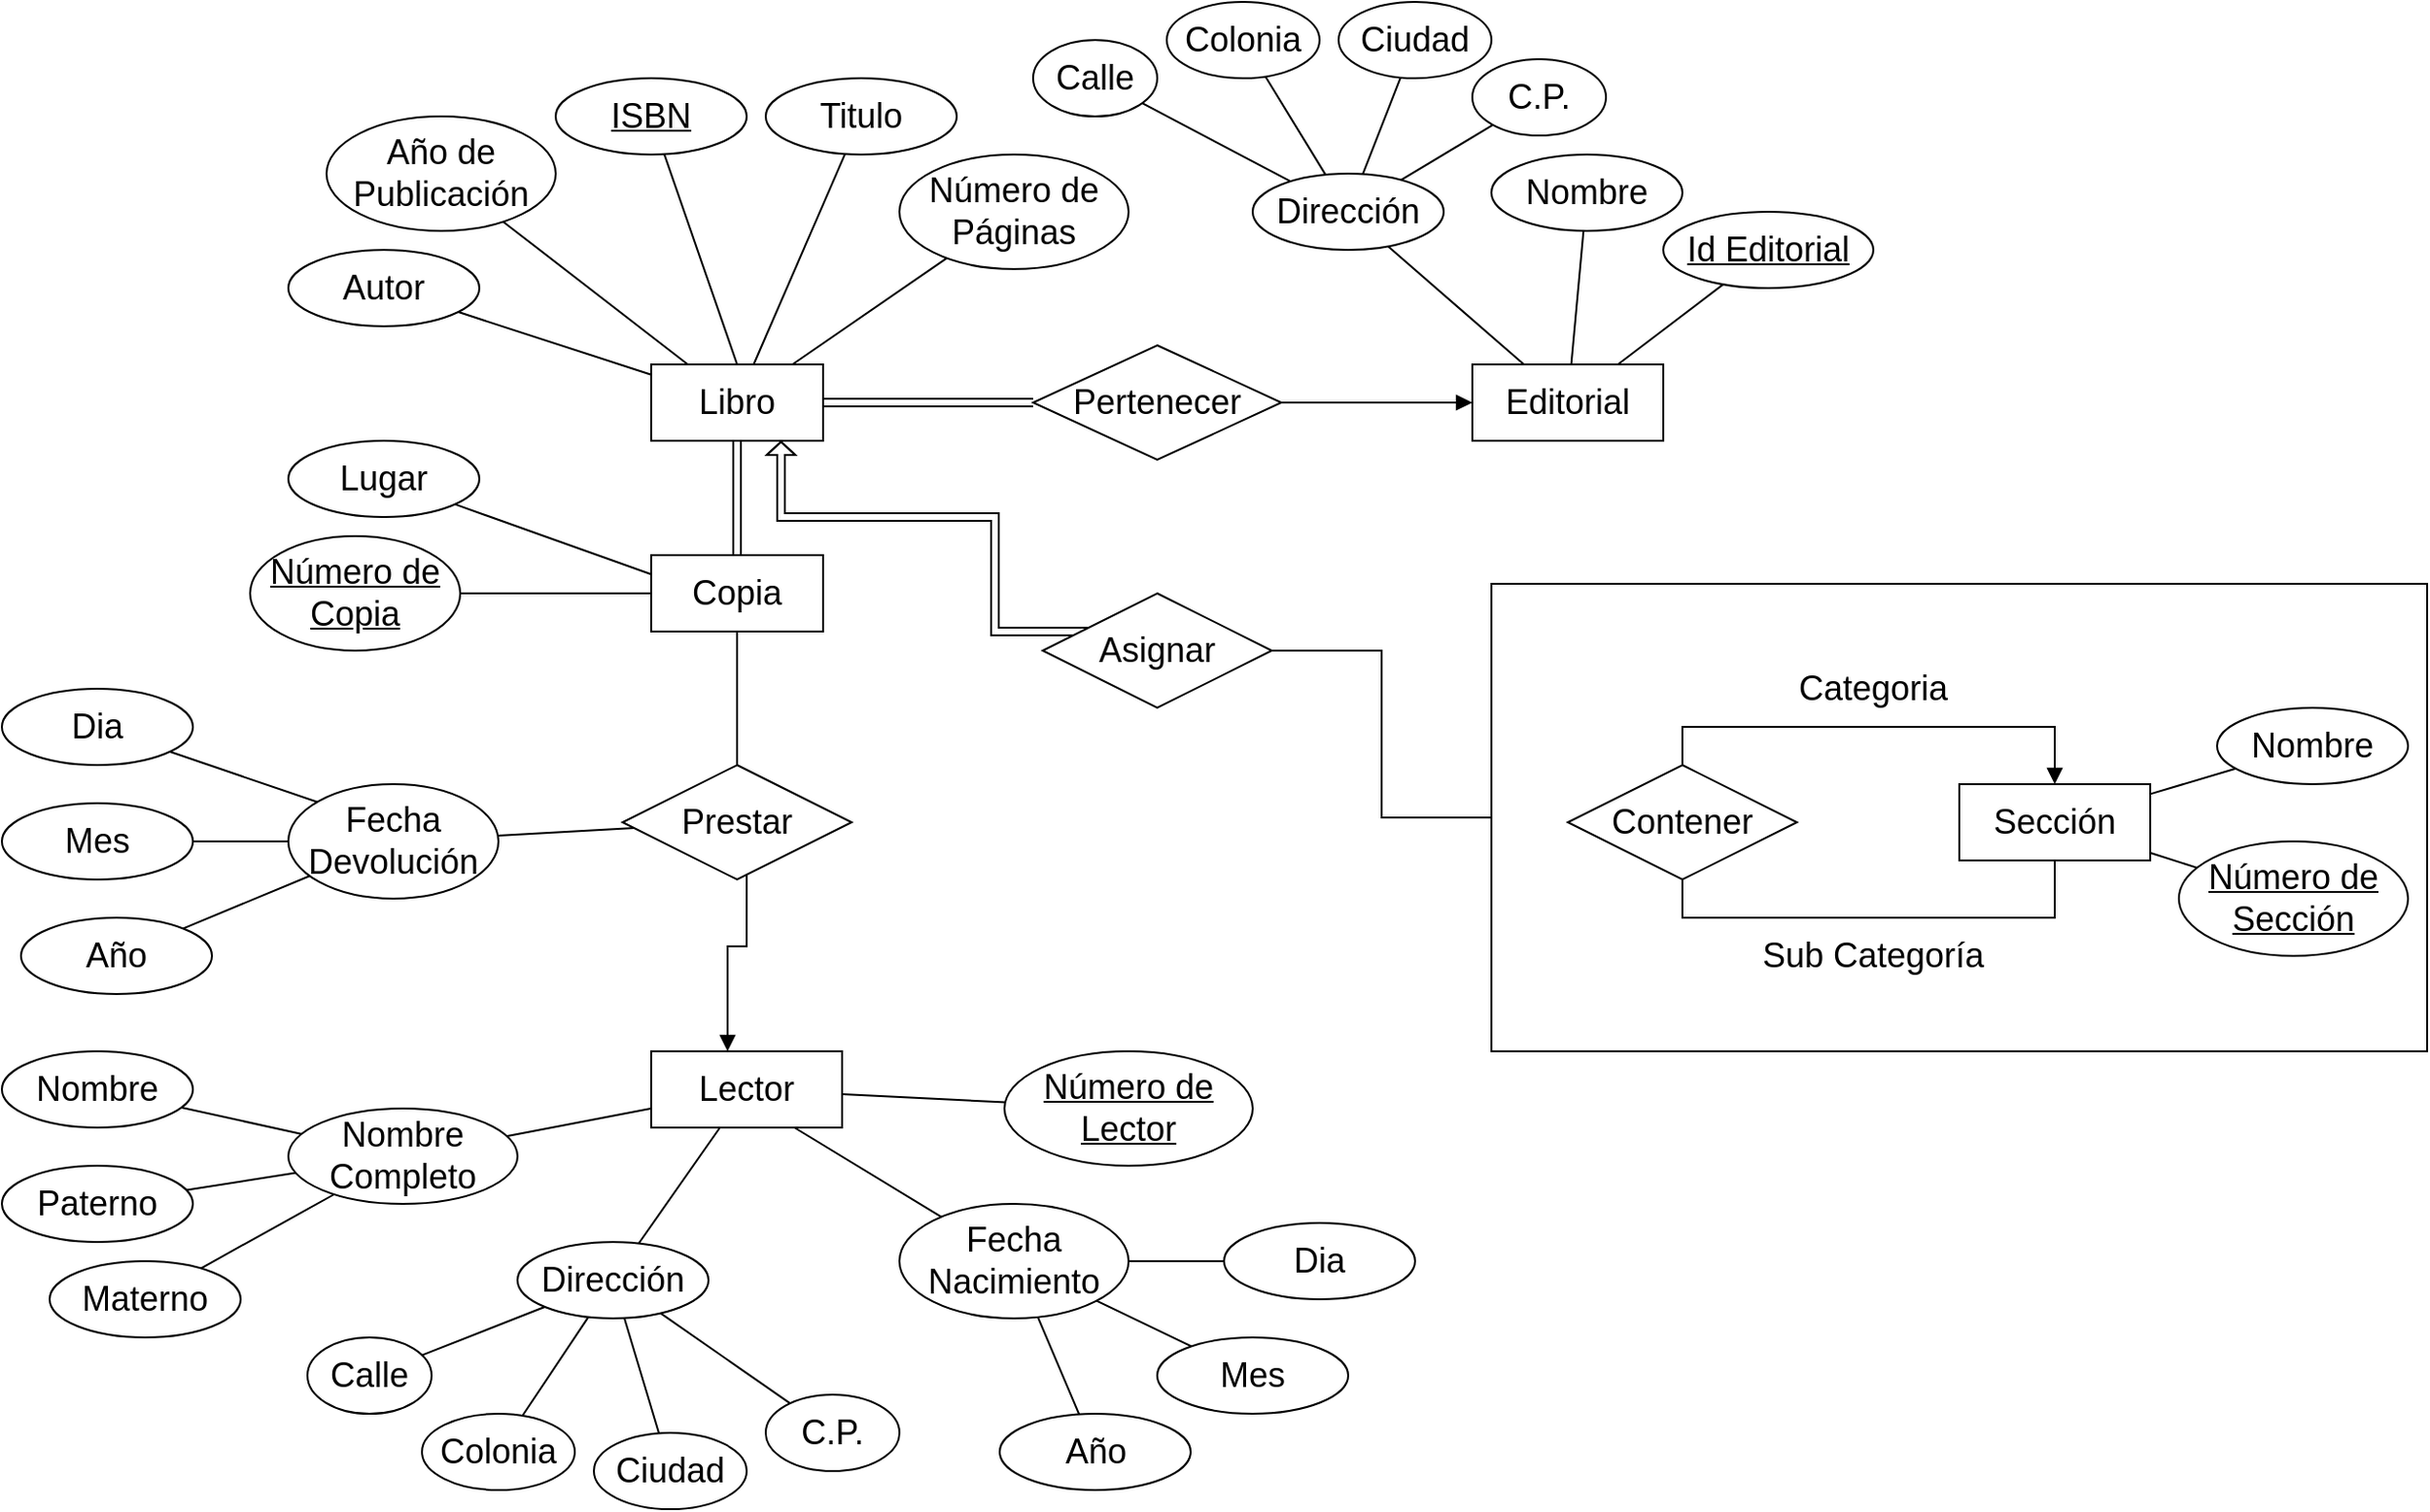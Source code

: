 <mxfile version="13.5.7" type="device"><diagram id="Yfu5DcSfuzIqBc4m473C" name="Page-1"><mxGraphModel dx="1447" dy="855" grid="1" gridSize="10" guides="1" tooltips="1" connect="1" arrows="1" fold="1" page="1" pageScale="1" pageWidth="850" pageHeight="1100" math="0" shadow="0"><root><mxCell id="0"/><mxCell id="1" parent="0"/><mxCell id="fp_guAF6Oslmu97rUv62-4" style="edgeStyle=orthogonalEdgeStyle;rounded=0;orthogonalLoop=1;jettySize=auto;html=1;fontSize=18;shape=link;" parent="1" source="fp_guAF6Oslmu97rUv62-1" target="fp_guAF6Oslmu97rUv62-3" edge="1"><mxGeometry relative="1" as="geometry"/></mxCell><mxCell id="fp_guAF6Oslmu97rUv62-70" style="edgeStyle=none;rounded=0;orthogonalLoop=1;jettySize=auto;html=1;startArrow=none;startFill=0;endArrow=none;endFill=0;strokeWidth=1;fontSize=18;shape=link;" parent="1" source="fp_guAF6Oslmu97rUv62-1" target="fp_guAF6Oslmu97rUv62-69" edge="1"><mxGeometry relative="1" as="geometry"/></mxCell><mxCell id="fp_guAF6Oslmu97rUv62-1" value="Libro" style="rounded=0;whiteSpace=wrap;html=1;strokeWidth=1;fontSize=18;" parent="1" vertex="1"><mxGeometry x="360" y="240" width="90" height="40" as="geometry"/></mxCell><mxCell id="fp_guAF6Oslmu97rUv62-65" style="edgeStyle=orthogonalEdgeStyle;rounded=0;orthogonalLoop=1;jettySize=auto;html=1;entryX=0.5;entryY=0;entryDx=0;entryDy=0;endArrow=none;endFill=0;fontSize=18;" parent="1" source="fp_guAF6Oslmu97rUv62-3" target="fp_guAF6Oslmu97rUv62-60" edge="1"><mxGeometry relative="1" as="geometry"><Array as="points"><mxPoint x="405" y="420"/><mxPoint x="405" y="420"/></Array></mxGeometry></mxCell><mxCell id="fp_guAF6Oslmu97rUv62-3" value="Copia" style="rounded=0;whiteSpace=wrap;html=1;strokeWidth=1;fontSize=18;" parent="1" vertex="1"><mxGeometry x="360" y="340" width="90" height="40" as="geometry"/></mxCell><mxCell id="fp_guAF6Oslmu97rUv62-9" style="rounded=0;orthogonalLoop=1;jettySize=auto;html=1;fontSize=18;endArrow=none;endFill=0;entryX=0.5;entryY=0;entryDx=0;entryDy=0;" parent="1" source="fp_guAF6Oslmu97rUv62-8" target="fp_guAF6Oslmu97rUv62-1" edge="1"><mxGeometry relative="1" as="geometry"><mxPoint x="440" y="200" as="targetPoint"/></mxGeometry></mxCell><mxCell id="fp_guAF6Oslmu97rUv62-8" value="ISBN" style="ellipse;whiteSpace=wrap;html=1;align=center;fontStyle=4;strokeWidth=1;fontSize=18;" parent="1" vertex="1"><mxGeometry x="310" y="90" width="100" height="40" as="geometry"/></mxCell><mxCell id="fp_guAF6Oslmu97rUv62-11" style="edgeStyle=none;rounded=0;orthogonalLoop=1;jettySize=auto;html=1;endArrow=none;endFill=0;fontSize=18;" parent="1" source="fp_guAF6Oslmu97rUv62-10" target="fp_guAF6Oslmu97rUv62-1" edge="1"><mxGeometry relative="1" as="geometry"/></mxCell><mxCell id="fp_guAF6Oslmu97rUv62-10" value="Año de Publicación" style="ellipse;whiteSpace=wrap;html=1;align=center;strokeWidth=1;fontSize=18;" parent="1" vertex="1"><mxGeometry x="190" y="110" width="120" height="60" as="geometry"/></mxCell><mxCell id="fp_guAF6Oslmu97rUv62-13" style="edgeStyle=none;rounded=0;orthogonalLoop=1;jettySize=auto;html=1;endArrow=none;endFill=0;fontSize=18;" parent="1" source="fp_guAF6Oslmu97rUv62-12" target="fp_guAF6Oslmu97rUv62-1" edge="1"><mxGeometry relative="1" as="geometry"/></mxCell><mxCell id="fp_guAF6Oslmu97rUv62-12" value="Titulo" style="ellipse;whiteSpace=wrap;html=1;align=center;strokeWidth=1;fontSize=18;" parent="1" vertex="1"><mxGeometry x="420" y="90" width="100" height="40" as="geometry"/></mxCell><mxCell id="fp_guAF6Oslmu97rUv62-15" style="edgeStyle=none;rounded=0;orthogonalLoop=1;jettySize=auto;html=1;endArrow=none;endFill=0;fontSize=18;" parent="1" source="fp_guAF6Oslmu97rUv62-14" target="fp_guAF6Oslmu97rUv62-1" edge="1"><mxGeometry relative="1" as="geometry"/></mxCell><mxCell id="fp_guAF6Oslmu97rUv62-14" value="Autor" style="ellipse;whiteSpace=wrap;html=1;align=center;strokeWidth=1;fontSize=18;" parent="1" vertex="1"><mxGeometry x="170" y="180" width="100" height="40" as="geometry"/></mxCell><mxCell id="fp_guAF6Oslmu97rUv62-17" style="edgeStyle=none;rounded=0;orthogonalLoop=1;jettySize=auto;html=1;endArrow=none;endFill=0;fontSize=18;" parent="1" source="fp_guAF6Oslmu97rUv62-16" target="fp_guAF6Oslmu97rUv62-1" edge="1"><mxGeometry relative="1" as="geometry"/></mxCell><mxCell id="fp_guAF6Oslmu97rUv62-16" value="Número de Páginas" style="ellipse;whiteSpace=wrap;html=1;align=center;strokeWidth=1;fontSize=18;" parent="1" vertex="1"><mxGeometry x="490" y="130" width="120" height="60" as="geometry"/></mxCell><mxCell id="fp_guAF6Oslmu97rUv62-19" style="edgeStyle=none;rounded=0;orthogonalLoop=1;jettySize=auto;html=1;endArrow=none;endFill=0;fontSize=18;" parent="1" source="fp_guAF6Oslmu97rUv62-18" target="fp_guAF6Oslmu97rUv62-3" edge="1"><mxGeometry relative="1" as="geometry"/></mxCell><mxCell id="fp_guAF6Oslmu97rUv62-18" value="Número de Copia" style="ellipse;whiteSpace=wrap;html=1;align=center;fontStyle=4;strokeWidth=1;fontSize=18;" parent="1" vertex="1"><mxGeometry x="150" y="330" width="110" height="60" as="geometry"/></mxCell><mxCell id="fp_guAF6Oslmu97rUv62-21" style="edgeStyle=none;rounded=0;orthogonalLoop=1;jettySize=auto;html=1;endArrow=none;endFill=0;fontSize=18;entryX=0;entryY=0.25;entryDx=0;entryDy=0;" parent="1" source="fp_guAF6Oslmu97rUv62-20" target="fp_guAF6Oslmu97rUv62-3" edge="1"><mxGeometry relative="1" as="geometry"/></mxCell><mxCell id="fp_guAF6Oslmu97rUv62-20" value="Lugar" style="ellipse;whiteSpace=wrap;html=1;align=center;strokeWidth=1;fontSize=18;" parent="1" vertex="1"><mxGeometry x="170" y="280" width="100" height="40" as="geometry"/></mxCell><mxCell id="fp_guAF6Oslmu97rUv62-64" style="edgeStyle=orthogonalEdgeStyle;rounded=0;orthogonalLoop=1;jettySize=auto;html=1;entryX=0.542;entryY=0.667;entryDx=0;entryDy=0;entryPerimeter=0;endArrow=none;endFill=0;fontSize=18;startArrow=block;startFill=1;strokeWidth=1;" parent="1" source="fp_guAF6Oslmu97rUv62-31" target="fp_guAF6Oslmu97rUv62-60" edge="1"><mxGeometry relative="1" as="geometry"><Array as="points"><mxPoint x="400" y="545"/><mxPoint x="410" y="545"/></Array></mxGeometry></mxCell><mxCell id="fp_guAF6Oslmu97rUv62-31" value="Lector" style="whiteSpace=wrap;html=1;align=center;strokeWidth=1;fontSize=18;" parent="1" vertex="1"><mxGeometry x="360" y="600" width="100" height="40" as="geometry"/></mxCell><mxCell id="fp_guAF6Oslmu97rUv62-33" style="edgeStyle=none;rounded=0;orthogonalLoop=1;jettySize=auto;html=1;entryX=0;entryY=0.75;entryDx=0;entryDy=0;endArrow=none;endFill=0;fontSize=18;" parent="1" source="fp_guAF6Oslmu97rUv62-32" target="fp_guAF6Oslmu97rUv62-31" edge="1"><mxGeometry relative="1" as="geometry"/></mxCell><mxCell id="fp_guAF6Oslmu97rUv62-32" value="Nombre Completo" style="ellipse;whiteSpace=wrap;html=1;align=center;strokeWidth=1;fontSize=18;" parent="1" vertex="1"><mxGeometry x="170" y="630" width="120" height="50" as="geometry"/></mxCell><mxCell id="fp_guAF6Oslmu97rUv62-39" style="edgeStyle=none;rounded=0;orthogonalLoop=1;jettySize=auto;html=1;endArrow=none;endFill=0;fontSize=18;" parent="1" source="fp_guAF6Oslmu97rUv62-34" target="fp_guAF6Oslmu97rUv62-32" edge="1"><mxGeometry relative="1" as="geometry"/></mxCell><mxCell id="fp_guAF6Oslmu97rUv62-34" value="Materno" style="ellipse;whiteSpace=wrap;html=1;align=center;strokeWidth=1;fontSize=18;" parent="1" vertex="1"><mxGeometry x="45" y="710" width="100" height="40" as="geometry"/></mxCell><mxCell id="fp_guAF6Oslmu97rUv62-38" style="edgeStyle=none;rounded=0;orthogonalLoop=1;jettySize=auto;html=1;endArrow=none;endFill=0;fontSize=18;" parent="1" source="fp_guAF6Oslmu97rUv62-35" target="fp_guAF6Oslmu97rUv62-32" edge="1"><mxGeometry relative="1" as="geometry"/></mxCell><mxCell id="fp_guAF6Oslmu97rUv62-35" value="Paterno" style="ellipse;whiteSpace=wrap;html=1;align=center;strokeWidth=1;fontSize=18;" parent="1" vertex="1"><mxGeometry x="20" y="660" width="100" height="40" as="geometry"/></mxCell><mxCell id="fp_guAF6Oslmu97rUv62-37" style="edgeStyle=none;rounded=0;orthogonalLoop=1;jettySize=auto;html=1;endArrow=none;endFill=0;fontSize=18;" parent="1" source="fp_guAF6Oslmu97rUv62-36" target="fp_guAF6Oslmu97rUv62-32" edge="1"><mxGeometry relative="1" as="geometry"/></mxCell><mxCell id="fp_guAF6Oslmu97rUv62-36" value="Nombre" style="ellipse;whiteSpace=wrap;html=1;align=center;strokeWidth=1;fontSize=18;" parent="1" vertex="1"><mxGeometry x="20" y="600" width="100" height="40" as="geometry"/></mxCell><mxCell id="fp_guAF6Oslmu97rUv62-41" style="edgeStyle=none;rounded=0;orthogonalLoop=1;jettySize=auto;html=1;endArrow=none;endFill=0;fontSize=18;" parent="1" source="fp_guAF6Oslmu97rUv62-40" target="fp_guAF6Oslmu97rUv62-31" edge="1"><mxGeometry relative="1" as="geometry"><mxPoint x="400" y="680" as="targetPoint"/></mxGeometry></mxCell><mxCell id="fp_guAF6Oslmu97rUv62-40" value="Dirección" style="ellipse;whiteSpace=wrap;html=1;align=center;strokeWidth=1;fontSize=18;" parent="1" vertex="1"><mxGeometry x="290" y="700" width="100" height="40" as="geometry"/></mxCell><mxCell id="fp_guAF6Oslmu97rUv62-48" style="edgeStyle=none;rounded=0;orthogonalLoop=1;jettySize=auto;html=1;endArrow=none;endFill=0;fontSize=18;" parent="1" source="fp_guAF6Oslmu97rUv62-42" target="fp_guAF6Oslmu97rUv62-40" edge="1"><mxGeometry relative="1" as="geometry"/></mxCell><mxCell id="fp_guAF6Oslmu97rUv62-42" value="Ciudad" style="ellipse;whiteSpace=wrap;html=1;align=center;strokeWidth=1;fontSize=18;" parent="1" vertex="1"><mxGeometry x="330" y="800" width="80" height="40" as="geometry"/></mxCell><mxCell id="fp_guAF6Oslmu97rUv62-47" style="edgeStyle=none;rounded=0;orthogonalLoop=1;jettySize=auto;html=1;endArrow=none;endFill=0;fontSize=18;" parent="1" source="fp_guAF6Oslmu97rUv62-43" target="fp_guAF6Oslmu97rUv62-40" edge="1"><mxGeometry relative="1" as="geometry"/></mxCell><mxCell id="fp_guAF6Oslmu97rUv62-43" value="Colonia" style="ellipse;whiteSpace=wrap;html=1;align=center;strokeWidth=1;fontSize=18;" parent="1" vertex="1"><mxGeometry x="240" y="790" width="80" height="40" as="geometry"/></mxCell><mxCell id="fp_guAF6Oslmu97rUv62-46" style="edgeStyle=none;rounded=0;orthogonalLoop=1;jettySize=auto;html=1;endArrow=none;endFill=0;fontSize=18;" parent="1" source="fp_guAF6Oslmu97rUv62-44" target="fp_guAF6Oslmu97rUv62-40" edge="1"><mxGeometry relative="1" as="geometry"/></mxCell><mxCell id="fp_guAF6Oslmu97rUv62-44" value="Calle" style="ellipse;whiteSpace=wrap;html=1;align=center;strokeWidth=1;fontSize=18;" parent="1" vertex="1"><mxGeometry x="180" y="750" width="65" height="40" as="geometry"/></mxCell><mxCell id="fp_guAF6Oslmu97rUv62-49" style="edgeStyle=none;rounded=0;orthogonalLoop=1;jettySize=auto;html=1;endArrow=none;endFill=0;fontSize=18;" parent="1" source="fp_guAF6Oslmu97rUv62-45" target="fp_guAF6Oslmu97rUv62-40" edge="1"><mxGeometry relative="1" as="geometry"/></mxCell><mxCell id="fp_guAF6Oslmu97rUv62-45" value="C.P." style="ellipse;whiteSpace=wrap;html=1;align=center;strokeWidth=1;fontSize=18;" parent="1" vertex="1"><mxGeometry x="420" y="780" width="70" height="40" as="geometry"/></mxCell><mxCell id="fp_guAF6Oslmu97rUv62-51" style="edgeStyle=none;rounded=0;orthogonalLoop=1;jettySize=auto;html=1;entryX=0.75;entryY=1;entryDx=0;entryDy=0;endArrow=none;endFill=0;fontSize=18;" parent="1" source="fp_guAF6Oslmu97rUv62-50" target="fp_guAF6Oslmu97rUv62-31" edge="1"><mxGeometry relative="1" as="geometry"/></mxCell><mxCell id="fp_guAF6Oslmu97rUv62-50" value="Fecha Nacimiento" style="ellipse;whiteSpace=wrap;html=1;align=center;strokeWidth=1;fontSize=18;" parent="1" vertex="1"><mxGeometry x="490" y="680" width="120" height="60" as="geometry"/></mxCell><mxCell id="fp_guAF6Oslmu97rUv62-55" style="edgeStyle=none;rounded=0;orthogonalLoop=1;jettySize=auto;html=1;endArrow=none;endFill=0;fontSize=18;" parent="1" source="fp_guAF6Oslmu97rUv62-52" target="fp_guAF6Oslmu97rUv62-61" edge="1"><mxGeometry relative="1" as="geometry"><mxPoint x="-101.026" y="458.46" as="targetPoint"/></mxGeometry></mxCell><mxCell id="fp_guAF6Oslmu97rUv62-52" value="Año" style="ellipse;whiteSpace=wrap;html=1;align=center;strokeWidth=1;fontSize=18;" parent="1" vertex="1"><mxGeometry x="30" y="530" width="100" height="40" as="geometry"/></mxCell><mxCell id="fp_guAF6Oslmu97rUv62-56" style="edgeStyle=none;rounded=0;orthogonalLoop=1;jettySize=auto;html=1;endArrow=none;endFill=0;fontSize=18;" parent="1" source="fp_guAF6Oslmu97rUv62-53" target="fp_guAF6Oslmu97rUv62-61" edge="1"><mxGeometry relative="1" as="geometry"><mxPoint x="-67.905" y="444.884" as="targetPoint"/></mxGeometry></mxCell><mxCell id="fp_guAF6Oslmu97rUv62-53" value="Mes" style="ellipse;whiteSpace=wrap;html=1;align=center;strokeWidth=1;fontSize=18;" parent="1" vertex="1"><mxGeometry x="20" y="470" width="100" height="40" as="geometry"/></mxCell><mxCell id="fp_guAF6Oslmu97rUv62-57" style="edgeStyle=none;rounded=0;orthogonalLoop=1;jettySize=auto;html=1;endArrow=none;endFill=0;fontSize=18;" parent="1" source="fp_guAF6Oslmu97rUv62-54" edge="1"><mxGeometry relative="1" as="geometry"><mxPoint x="190" y="471" as="targetPoint"/></mxGeometry></mxCell><mxCell id="fp_guAF6Oslmu97rUv62-54" value="Dia" style="ellipse;whiteSpace=wrap;html=1;align=center;strokeWidth=1;fontSize=18;" parent="1" vertex="1"><mxGeometry x="20" y="410" width="100" height="40" as="geometry"/></mxCell><mxCell id="fp_guAF6Oslmu97rUv62-59" style="edgeStyle=none;rounded=0;orthogonalLoop=1;jettySize=auto;html=1;endArrow=none;endFill=0;fontSize=18;" parent="1" source="fp_guAF6Oslmu97rUv62-58" target="fp_guAF6Oslmu97rUv62-31" edge="1"><mxGeometry relative="1" as="geometry"/></mxCell><mxCell id="fp_guAF6Oslmu97rUv62-58" value="Número de Lector" style="ellipse;whiteSpace=wrap;html=1;align=center;fontStyle=4;strokeWidth=1;fontSize=18;" parent="1" vertex="1"><mxGeometry x="545" y="600" width="130" height="60" as="geometry"/></mxCell><mxCell id="fp_guAF6Oslmu97rUv62-60" value="Prestar" style="shape=rhombus;perimeter=rhombusPerimeter;whiteSpace=wrap;html=1;align=center;strokeWidth=1;fontSize=18;" parent="1" vertex="1"><mxGeometry x="345" y="450" width="120" height="60" as="geometry"/></mxCell><mxCell id="fp_guAF6Oslmu97rUv62-62" style="edgeStyle=none;rounded=0;orthogonalLoop=1;jettySize=auto;html=1;endArrow=none;endFill=0;fontSize=18;" parent="1" source="fp_guAF6Oslmu97rUv62-61" target="fp_guAF6Oslmu97rUv62-60" edge="1"><mxGeometry relative="1" as="geometry"/></mxCell><mxCell id="fp_guAF6Oslmu97rUv62-61" value="Fecha Devolución" style="ellipse;whiteSpace=wrap;html=1;align=center;strokeWidth=1;fontSize=18;" parent="1" vertex="1"><mxGeometry x="170" y="460" width="110" height="60" as="geometry"/></mxCell><mxCell id="fp_guAF6Oslmu97rUv62-66" value="Editorial" style="whiteSpace=wrap;html=1;align=center;strokeWidth=1;fontSize=18;" parent="1" vertex="1"><mxGeometry x="790" y="240" width="100" height="40" as="geometry"/></mxCell><mxCell id="fp_guAF6Oslmu97rUv62-71" style="edgeStyle=none;rounded=0;orthogonalLoop=1;jettySize=auto;html=1;startArrow=none;startFill=0;endArrow=block;endFill=1;strokeWidth=1;fontSize=18;" parent="1" source="fp_guAF6Oslmu97rUv62-69" target="fp_guAF6Oslmu97rUv62-66" edge="1"><mxGeometry relative="1" as="geometry"/></mxCell><mxCell id="fp_guAF6Oslmu97rUv62-69" value="Pertenecer" style="shape=rhombus;perimeter=rhombusPerimeter;whiteSpace=wrap;html=1;align=center;strokeWidth=1;fontSize=18;" parent="1" vertex="1"><mxGeometry x="560" y="230" width="130" height="60" as="geometry"/></mxCell><mxCell id="fp_guAF6Oslmu97rUv62-75" style="edgeStyle=none;rounded=0;orthogonalLoop=1;jettySize=auto;html=1;startArrow=none;startFill=0;endArrow=none;endFill=0;strokeWidth=1;fontSize=18;" parent="1" source="fp_guAF6Oslmu97rUv62-72" target="fp_guAF6Oslmu97rUv62-66" edge="1"><mxGeometry relative="1" as="geometry"/></mxCell><mxCell id="fp_guAF6Oslmu97rUv62-72" value="Nombre" style="ellipse;whiteSpace=wrap;html=1;align=center;strokeWidth=1;fontSize=18;" parent="1" vertex="1"><mxGeometry x="800" y="130" width="100" height="40" as="geometry"/></mxCell><mxCell id="fp_guAF6Oslmu97rUv62-74" style="edgeStyle=none;rounded=0;orthogonalLoop=1;jettySize=auto;html=1;startArrow=none;startFill=0;endArrow=none;endFill=0;strokeWidth=1;fontSize=18;" parent="1" source="MiZU5WaPQmMxeyLKw1We-1" target="fp_guAF6Oslmu97rUv62-66" edge="1"><mxGeometry relative="1" as="geometry"><mxPoint x="760.168" y="188.301" as="sourcePoint"/></mxGeometry></mxCell><mxCell id="fp_guAF6Oslmu97rUv62-81" style="edgeStyle=orthogonalEdgeStyle;rounded=0;orthogonalLoop=1;jettySize=auto;html=1;startArrow=none;startFill=0;endArrow=block;endFill=1;strokeWidth=1;fontSize=18;shape=flexArrow;endWidth=10;endSize=2;width=4;" parent="1" target="fp_guAF6Oslmu97rUv62-1" edge="1"><mxGeometry relative="1" as="geometry"><mxPoint x="580" y="310" as="targetPoint"/><Array as="points"><mxPoint x="540" y="380"/><mxPoint x="540" y="320"/><mxPoint x="428" y="320"/></Array><mxPoint x="590" y="400" as="sourcePoint"/></mxGeometry></mxCell><mxCell id="fp_guAF6Oslmu97rUv62-88" style="rounded=0;orthogonalLoop=1;jettySize=auto;html=1;startArrow=none;startFill=0;endArrow=none;endFill=0;strokeWidth=1;fontSize=18;" parent="1" source="fp_guAF6Oslmu97rUv62-87" target="fp_guAF6Oslmu97rUv62-66" edge="1"><mxGeometry relative="1" as="geometry"/></mxCell><mxCell id="fp_guAF6Oslmu97rUv62-87" value="Id Editorial" style="ellipse;whiteSpace=wrap;html=1;align=center;fontStyle=4;strokeWidth=1;fontSize=18;" parent="1" vertex="1"><mxGeometry x="890" y="160" width="110" height="40" as="geometry"/></mxCell><mxCell id="1hpuJ_B7bstnJ2hosppQ-8" value="" style="rounded=0;whiteSpace=wrap;html=1;fillColor=none;" parent="1" vertex="1"><mxGeometry x="800" y="355" width="490" height="245" as="geometry"/></mxCell><mxCell id="fp_guAF6Oslmu97rUv62-30" value="Nombre" style="ellipse;whiteSpace=wrap;html=1;align=center;strokeWidth=1;fontSize=18;" parent="1" vertex="1"><mxGeometry x="1180" y="420" width="100" height="40" as="geometry"/></mxCell><mxCell id="1hpuJ_B7bstnJ2hosppQ-2" value="Contener" style="shape=rhombus;perimeter=rhombusPerimeter;whiteSpace=wrap;html=1;align=center;fontSize=18;" parent="1" vertex="1"><mxGeometry x="840" y="450" width="120" height="60" as="geometry"/></mxCell><mxCell id="1hpuJ_B7bstnJ2hosppQ-4" style="edgeStyle=orthogonalEdgeStyle;rounded=0;orthogonalLoop=1;jettySize=auto;html=1;entryX=0.5;entryY=0;entryDx=0;entryDy=0;startArrow=block;startFill=1;endArrow=none;endFill=0;" parent="1" source="1hpuJ_B7bstnJ2hosppQ-3" target="1hpuJ_B7bstnJ2hosppQ-2" edge="1"><mxGeometry relative="1" as="geometry"><Array as="points"><mxPoint x="1095" y="430"/><mxPoint x="900" y="430"/></Array></mxGeometry></mxCell><mxCell id="1hpuJ_B7bstnJ2hosppQ-5" style="edgeStyle=orthogonalEdgeStyle;rounded=0;orthogonalLoop=1;jettySize=auto;html=1;entryX=0.5;entryY=1;entryDx=0;entryDy=0;endArrow=none;endFill=0;" parent="1" source="1hpuJ_B7bstnJ2hosppQ-3" target="1hpuJ_B7bstnJ2hosppQ-2" edge="1"><mxGeometry relative="1" as="geometry"><Array as="points"><mxPoint x="1095" y="530"/><mxPoint x="900" y="530"/></Array></mxGeometry></mxCell><mxCell id="-ghXCEJR0L9UrEqgfjMk-2" style="rounded=0;orthogonalLoop=1;jettySize=auto;html=1;fontSize=18;endArrow=none;endFill=0;" parent="1" source="1hpuJ_B7bstnJ2hosppQ-3" target="-ghXCEJR0L9UrEqgfjMk-1" edge="1"><mxGeometry relative="1" as="geometry"/></mxCell><mxCell id="1hpuJ_B7bstnJ2hosppQ-3" value="Sección" style="whiteSpace=wrap;html=1;align=center;fontSize=18;" parent="1" vertex="1"><mxGeometry x="1045" y="460" width="100" height="40" as="geometry"/></mxCell><mxCell id="1hpuJ_B7bstnJ2hosppQ-9" style="rounded=0;orthogonalLoop=1;jettySize=auto;html=1;fontSize=18;endArrow=none;endFill=0;" parent="1" source="fp_guAF6Oslmu97rUv62-30" target="1hpuJ_B7bstnJ2hosppQ-3" edge="1"><mxGeometry relative="1" as="geometry"/></mxCell><mxCell id="1hpuJ_B7bstnJ2hosppQ-6" value="Categoria" style="text;html=1;strokeColor=none;fillColor=none;align=center;verticalAlign=middle;whiteSpace=wrap;rounded=0;fontSize=18;" parent="1" vertex="1"><mxGeometry x="940" y="400" width="120" height="20" as="geometry"/></mxCell><mxCell id="1hpuJ_B7bstnJ2hosppQ-7" value="Sub Categoría" style="text;html=1;strokeColor=none;fillColor=none;align=center;verticalAlign=middle;whiteSpace=wrap;rounded=0;fontSize=18;" parent="1" vertex="1"><mxGeometry x="940" y="540" width="120" height="20" as="geometry"/></mxCell><mxCell id="MiZU5WaPQmMxeyLKw1We-1" value="Dirección" style="ellipse;whiteSpace=wrap;html=1;align=center;strokeWidth=1;fontSize=18;" parent="1" vertex="1"><mxGeometry x="675" y="140" width="100" height="40" as="geometry"/></mxCell><mxCell id="MiZU5WaPQmMxeyLKw1We-2" style="edgeStyle=none;rounded=0;orthogonalLoop=1;jettySize=auto;html=1;endArrow=none;endFill=0;fontSize=18;" parent="1" source="MiZU5WaPQmMxeyLKw1We-3" target="MiZU5WaPQmMxeyLKw1We-1" edge="1"><mxGeometry relative="1" as="geometry"/></mxCell><mxCell id="MiZU5WaPQmMxeyLKw1We-3" value="Ciudad" style="ellipse;whiteSpace=wrap;html=1;align=center;strokeWidth=1;fontSize=18;" parent="1" vertex="1"><mxGeometry x="720" y="50" width="80" height="40" as="geometry"/></mxCell><mxCell id="MiZU5WaPQmMxeyLKw1We-4" style="edgeStyle=none;rounded=0;orthogonalLoop=1;jettySize=auto;html=1;endArrow=none;endFill=0;fontSize=18;" parent="1" source="MiZU5WaPQmMxeyLKw1We-5" target="MiZU5WaPQmMxeyLKw1We-1" edge="1"><mxGeometry relative="1" as="geometry"/></mxCell><mxCell id="MiZU5WaPQmMxeyLKw1We-5" value="Colonia" style="ellipse;whiteSpace=wrap;html=1;align=center;strokeWidth=1;fontSize=18;" parent="1" vertex="1"><mxGeometry x="630" y="50" width="80" height="40" as="geometry"/></mxCell><mxCell id="MiZU5WaPQmMxeyLKw1We-6" style="edgeStyle=none;rounded=0;orthogonalLoop=1;jettySize=auto;html=1;endArrow=none;endFill=0;fontSize=18;" parent="1" source="MiZU5WaPQmMxeyLKw1We-7" target="MiZU5WaPQmMxeyLKw1We-1" edge="1"><mxGeometry relative="1" as="geometry"/></mxCell><mxCell id="MiZU5WaPQmMxeyLKw1We-7" value="Calle" style="ellipse;whiteSpace=wrap;html=1;align=center;strokeWidth=1;fontSize=18;" parent="1" vertex="1"><mxGeometry x="560" y="70" width="65" height="40" as="geometry"/></mxCell><mxCell id="MiZU5WaPQmMxeyLKw1We-8" style="edgeStyle=none;rounded=0;orthogonalLoop=1;jettySize=auto;html=1;endArrow=none;endFill=0;fontSize=18;" parent="1" source="MiZU5WaPQmMxeyLKw1We-9" target="MiZU5WaPQmMxeyLKw1We-1" edge="1"><mxGeometry relative="1" as="geometry"/></mxCell><mxCell id="MiZU5WaPQmMxeyLKw1We-9" value="C.P." style="ellipse;whiteSpace=wrap;html=1;align=center;strokeWidth=1;fontSize=18;" parent="1" vertex="1"><mxGeometry x="790" y="80" width="70" height="40" as="geometry"/></mxCell><mxCell id="MiZU5WaPQmMxeyLKw1We-10" style="edgeStyle=none;rounded=0;orthogonalLoop=1;jettySize=auto;html=1;endArrow=none;endFill=0;fontSize=18;" parent="1" source="MiZU5WaPQmMxeyLKw1We-11" target="fp_guAF6Oslmu97rUv62-50" edge="1"><mxGeometry relative="1" as="geometry"><mxPoint x="811.261" y="788.188" as="targetPoint"/></mxGeometry></mxCell><mxCell id="MiZU5WaPQmMxeyLKw1We-11" value="Año" style="ellipse;whiteSpace=wrap;html=1;align=center;strokeWidth=1;fontSize=18;" parent="1" vertex="1"><mxGeometry x="542.5" y="790" width="100" height="40" as="geometry"/></mxCell><mxCell id="MiZU5WaPQmMxeyLKw1We-12" style="edgeStyle=none;rounded=0;orthogonalLoop=1;jettySize=auto;html=1;endArrow=none;endFill=0;fontSize=18;" parent="1" source="MiZU5WaPQmMxeyLKw1We-13" target="fp_guAF6Oslmu97rUv62-50" edge="1"><mxGeometry relative="1" as="geometry"><mxPoint x="800" y="770" as="targetPoint"/></mxGeometry></mxCell><mxCell id="MiZU5WaPQmMxeyLKw1We-13" value="Mes" style="ellipse;whiteSpace=wrap;html=1;align=center;strokeWidth=1;fontSize=18;" parent="1" vertex="1"><mxGeometry x="625" y="750" width="100" height="40" as="geometry"/></mxCell><mxCell id="MiZU5WaPQmMxeyLKw1We-14" style="edgeStyle=none;rounded=0;orthogonalLoop=1;jettySize=auto;html=1;endArrow=none;endFill=0;fontSize=18;" parent="1" source="MiZU5WaPQmMxeyLKw1We-15" target="fp_guAF6Oslmu97rUv62-50" edge="1"><mxGeometry relative="1" as="geometry"><mxPoint x="820" y="751" as="targetPoint"/></mxGeometry></mxCell><mxCell id="MiZU5WaPQmMxeyLKw1We-15" value="Dia" style="ellipse;whiteSpace=wrap;html=1;align=center;strokeWidth=1;fontSize=18;" parent="1" vertex="1"><mxGeometry x="660" y="690" width="100" height="40" as="geometry"/></mxCell><mxCell id="-ghXCEJR0L9UrEqgfjMk-1" value="Número de Sección" style="ellipse;whiteSpace=wrap;html=1;align=center;fontSize=18;fontStyle=4" parent="1" vertex="1"><mxGeometry x="1160" y="490" width="120" height="60" as="geometry"/></mxCell><mxCell id="UnQlVhUvIOk2OypkNXdf-2" style="edgeStyle=orthogonalEdgeStyle;rounded=0;orthogonalLoop=1;jettySize=auto;html=1;fontSize=18;endArrow=none;endFill=0;" edge="1" parent="1" source="UnQlVhUvIOk2OypkNXdf-1" target="1hpuJ_B7bstnJ2hosppQ-8"><mxGeometry relative="1" as="geometry"/></mxCell><mxCell id="UnQlVhUvIOk2OypkNXdf-1" value="Asignar" style="shape=rhombus;perimeter=rhombusPerimeter;whiteSpace=wrap;html=1;align=center;fontSize=18;" vertex="1" parent="1"><mxGeometry x="565" y="360" width="120" height="60" as="geometry"/></mxCell></root></mxGraphModel></diagram></mxfile>